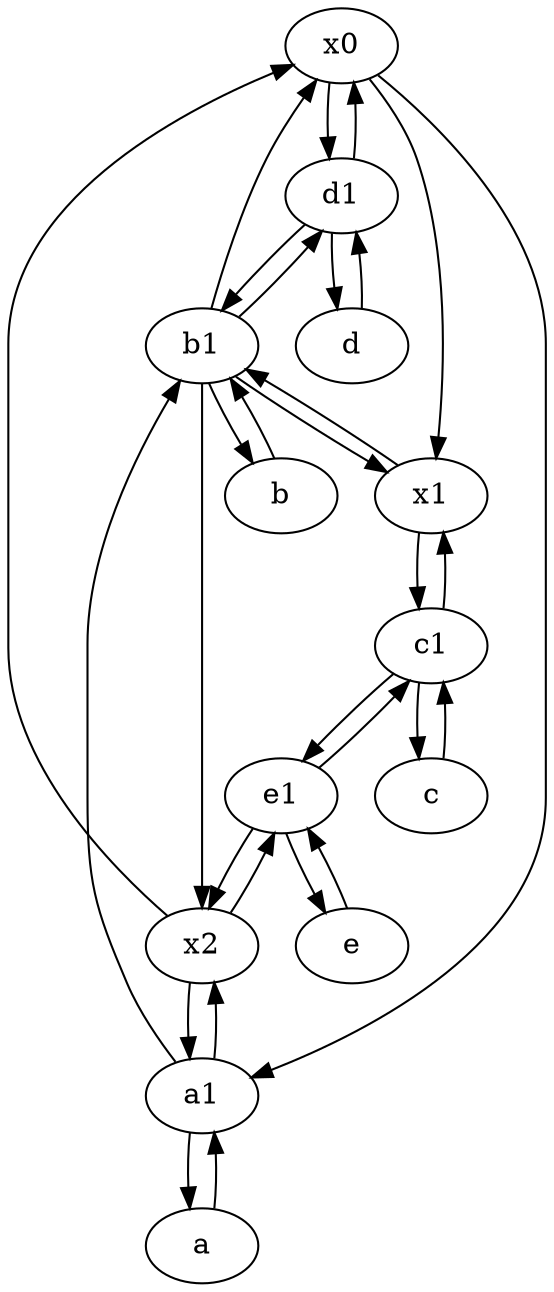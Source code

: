 digraph  {
	x0;
	c [pos="20,10!"];
	a [pos="40,10!"];
	b [pos="50,20!"];
	d1 [pos="25,30!"];
	c1 [pos="30,15!"];
	x2;
	b1 [pos="45,20!"];
	a1 [pos="40,15!"];
	x1;
	d [pos="20,30!"];
	e [pos="30,50!"];
	e1 [pos="25,45!"];
	b1 -> x2;
	x0 -> a1;
	a1 -> b1;
	x1 -> c1;
	e1 -> x2;
	e -> e1;
	b1 -> x0;
	c1 -> x1;
	d1 -> b1;
	x2 -> e1;
	x0 -> x1;
	c1 -> e1;
	e1 -> c1;
	c -> c1;
	b1 -> d1;
	x0 -> d1;
	b -> b1;
	x2 -> a1;
	d1 -> d;
	a1 -> x2;
	b1 -> b;
	d -> d1;
	d1 -> x0;
	x2 -> x0;
	a1 -> a;
	c1 -> c;
	a -> a1;
	b1 -> x1;
	x1 -> b1;
	e1 -> e;

	}